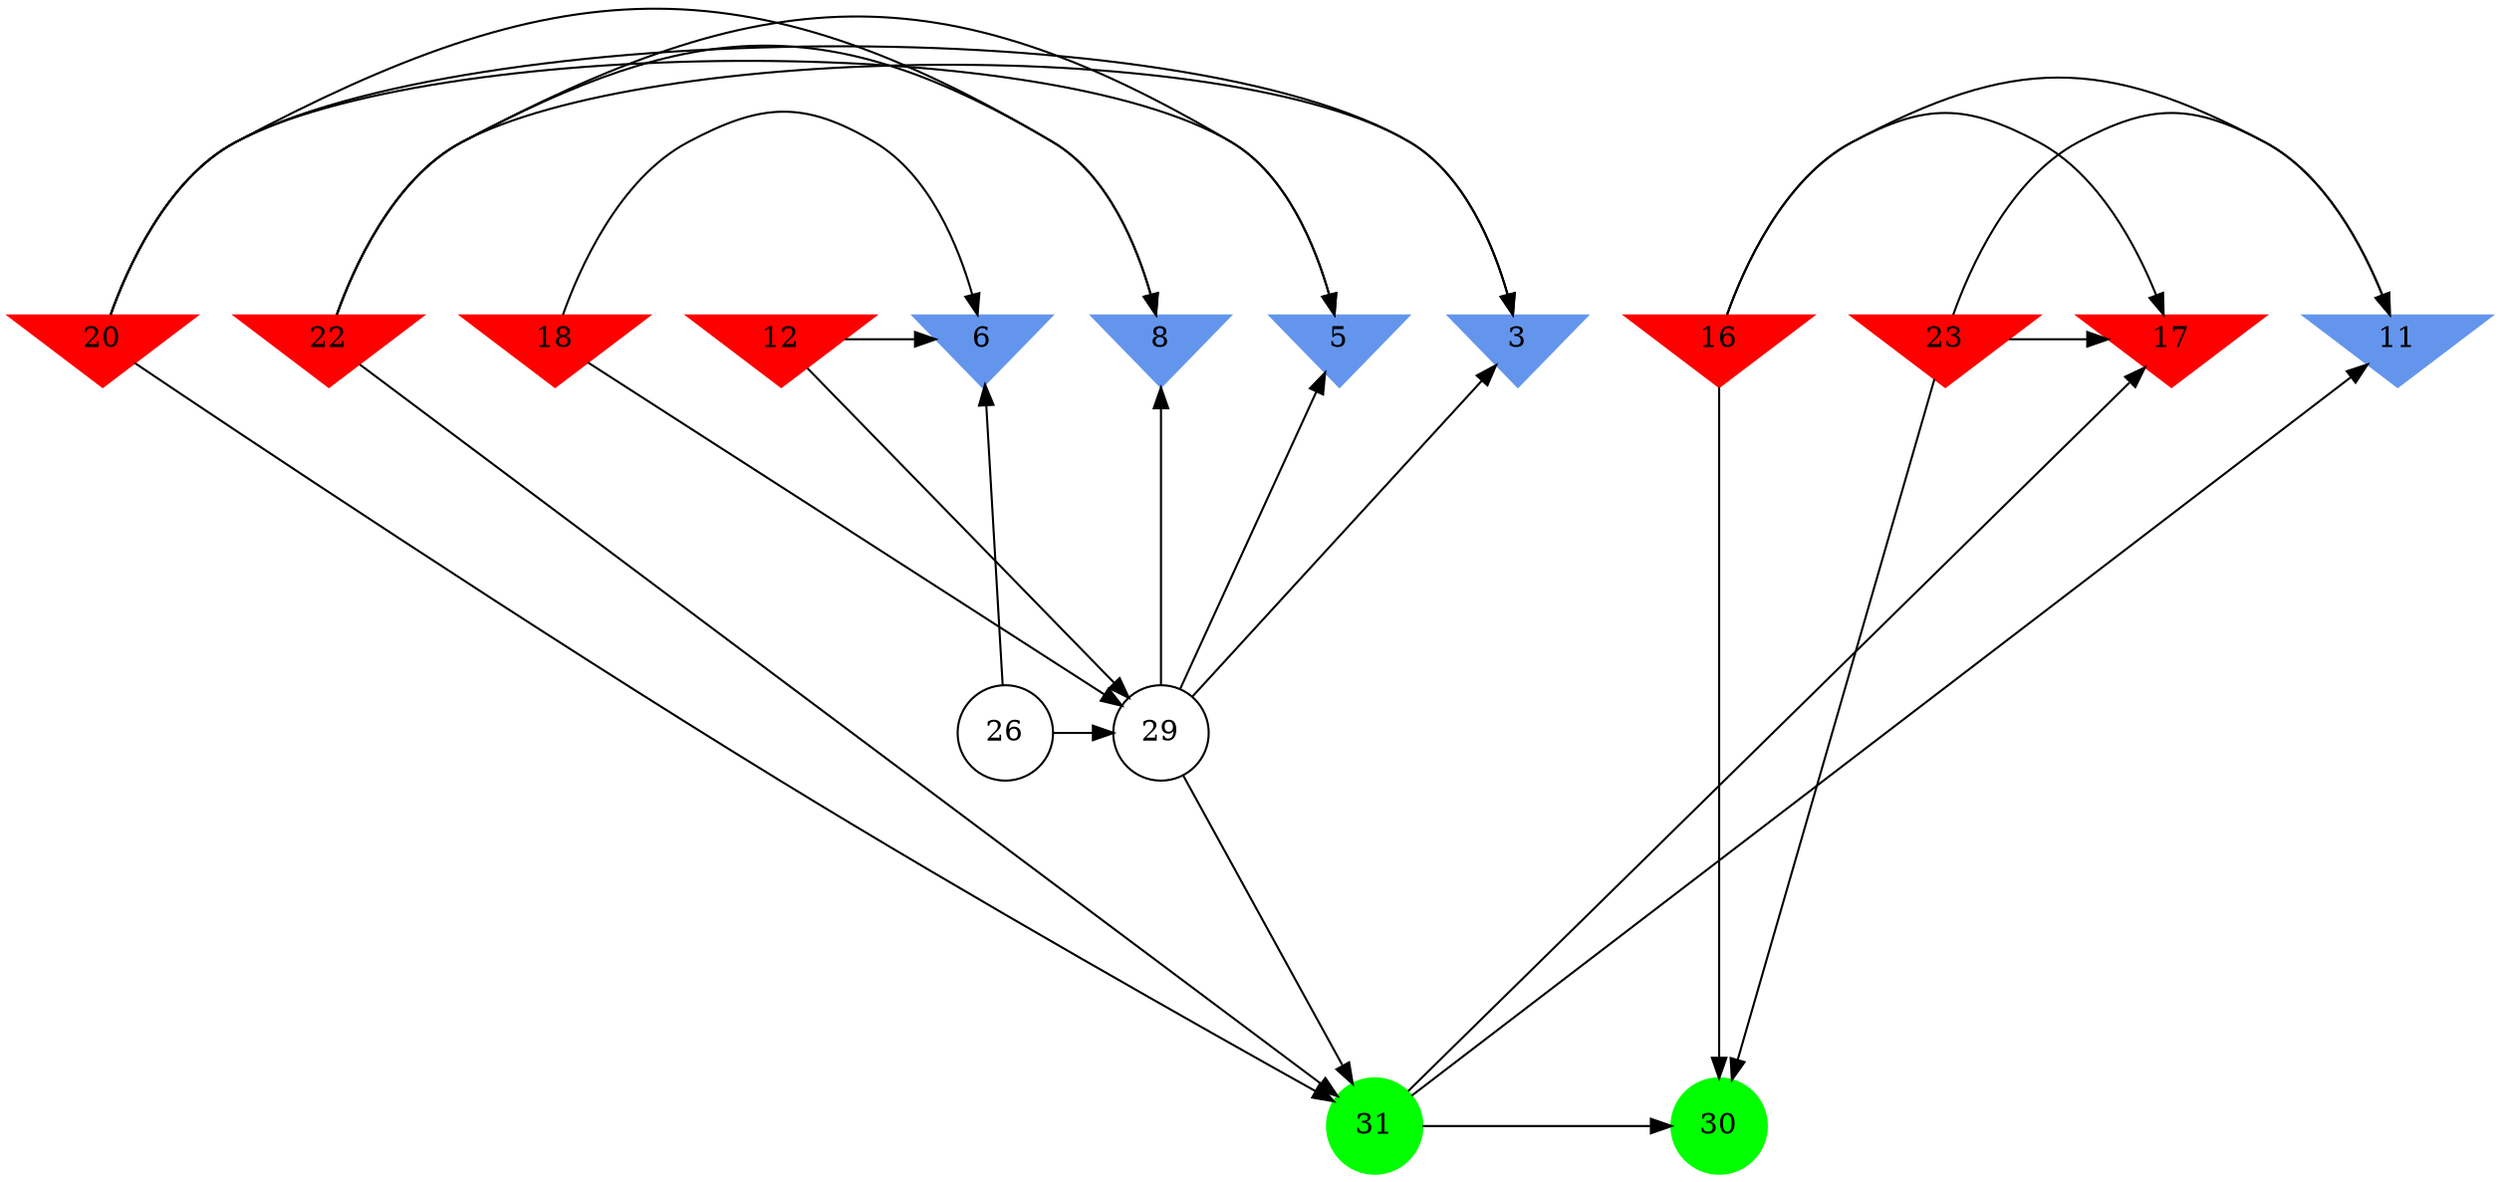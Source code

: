digraph brain {
	ranksep=2.0;
	3 [shape=invtriangle,style=filled,color=cornflowerblue];
	5 [shape=invtriangle,style=filled,color=cornflowerblue];
	6 [shape=invtriangle,style=filled,color=cornflowerblue];
	8 [shape=invtriangle,style=filled,color=cornflowerblue];
	11 [shape=invtriangle,style=filled,color=cornflowerblue];
	12 [shape=invtriangle,style=filled,color=red];
	16 [shape=invtriangle,style=filled,color=red];
	17 [shape=invtriangle,style=filled,color=red];
	18 [shape=invtriangle,style=filled,color=red];
	20 [shape=invtriangle,style=filled,color=red];
	22 [shape=invtriangle,style=filled,color=red];
	23 [shape=invtriangle,style=filled,color=red];
	26 [shape=circle,color=black];
	29 [shape=circle,color=black];
	30 [shape=circle,style=filled,color=green];
	31 [shape=circle,style=filled,color=green];
	16	->	17;
	16	->	11;
	16	->	30;
	31	->	17;
	31	->	11;
	31	->	30;
	23	->	17;
	23	->	11;
	23	->	30;
	12	->	6;
	12	->	29;
	26	->	6;
	26	->	29;
	18	->	6;
	18	->	29;
	22	->	5;
	22	->	8;
	22	->	31;
	22	->	3;
	29	->	5;
	29	->	8;
	29	->	31;
	29	->	3;
	20	->	5;
	20	->	8;
	20	->	31;
	20	->	3;
	{ rank=same; 3; 5; 6; 8; 11; 12; 16; 17; 18; 20; 22; 23; }
	{ rank=same; 26; 29; }
	{ rank=same; 30; 31; }
}
